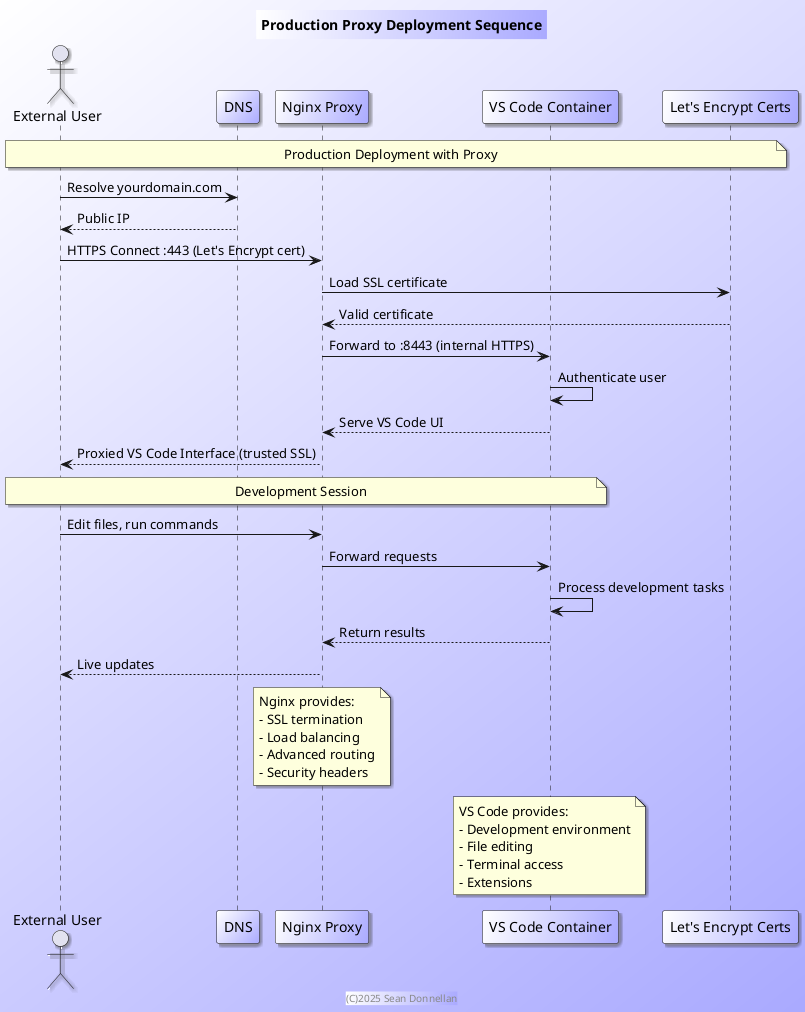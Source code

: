 @startuml proxy-deployment-sequence
title Production Proxy Deployment Sequence
footer (C)2025 Sean Donnellan

skinparam shadowing 1
skinparam BackgroundColor #fff/aaf
skinparam participantBackgroundColor #fff/aaf

actor "External User" as User
participant "DNS" as DNS
participant "Nginx Proxy" as Proxy
participant "VS Code Container" as VSCode
participant "Let's Encrypt Certs" as Certs

note over User, Certs: Production Deployment with Proxy

User -> DNS: Resolve yourdomain.com
DNS --> User: Public IP

User -> Proxy: HTTPS Connect :443 (Let's Encrypt cert)
Proxy -> Certs: Load SSL certificate
Certs --> Proxy: Valid certificate

Proxy -> VSCode: Forward to :8443 (internal HTTPS)
VSCode -> VSCode: Authenticate user
VSCode --> Proxy: Serve VS Code UI

Proxy --> User: Proxied VS Code Interface (trusted SSL)

note over User, VSCode: Development Session
User -> Proxy: Edit files, run commands
Proxy -> VSCode: Forward requests
VSCode -> VSCode: Process development tasks
VSCode --> Proxy: Return results
Proxy --> User: Live updates

note over Proxy: Nginx provides:\n- SSL termination\n- Load balancing\n- Advanced routing\n- Security headers
note over VSCode: VS Code provides:\n- Development environment\n- File editing\n- Terminal access\n- Extensions
@enduml
